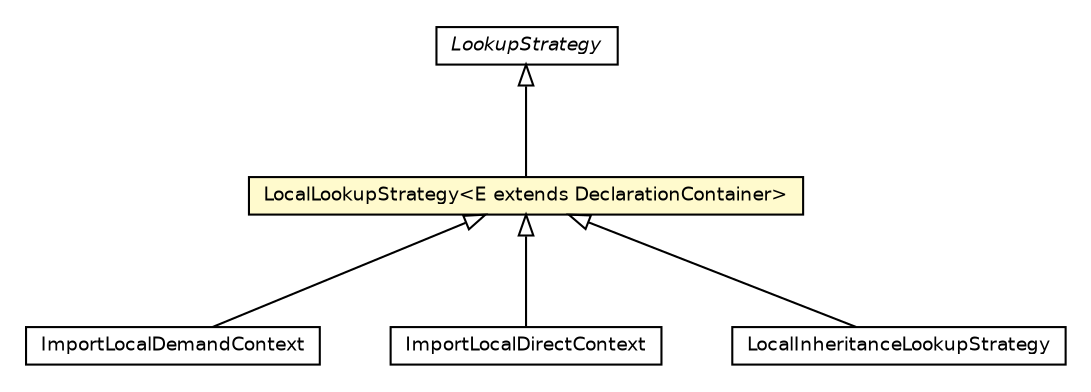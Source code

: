 #!/usr/local/bin/dot
#
# Class diagram 
# Generated by UMLGraph version 5.2 (http://www.umlgraph.org/)
#

digraph G {
	edge [fontname="Helvetica",fontsize=10,labelfontname="Helvetica",labelfontsize=10];
	node [fontname="Helvetica",fontsize=10,shape=plaintext];
	nodesep=0.25;
	ranksep=0.5;
	// chameleon.core.lookup.LookupStrategy
	c11568 [label=<<table title="chameleon.core.lookup.LookupStrategy" border="0" cellborder="1" cellspacing="0" cellpadding="2" port="p" href="./LookupStrategy.html">
		<tr><td><table border="0" cellspacing="0" cellpadding="1">
<tr><td align="center" balign="center"><font face="Helvetica-Oblique"> LookupStrategy </font></td></tr>
		</table></td></tr>
		</table>>, fontname="Helvetica", fontcolor="black", fontsize=9.0];
	// chameleon.core.lookup.LocalLookupStrategy<E extends chameleon.core.declaration.DeclarationContainer>
	c11570 [label=<<table title="chameleon.core.lookup.LocalLookupStrategy" border="0" cellborder="1" cellspacing="0" cellpadding="2" port="p" bgcolor="lemonChiffon" href="./LocalLookupStrategy.html">
		<tr><td><table border="0" cellspacing="0" cellpadding="1">
<tr><td align="center" balign="center"> LocalLookupStrategy&lt;E extends DeclarationContainer&gt; </td></tr>
		</table></td></tr>
		</table>>, fontname="Helvetica", fontcolor="black", fontsize=9.0];
	// chameleon.core.namespacepart.NamespacePart.ImportLocalDemandContext
	c11610 [label=<<table title="chameleon.core.namespacepart.NamespacePart.ImportLocalDemandContext" border="0" cellborder="1" cellspacing="0" cellpadding="2" port="p" href="../namespacepart/NamespacePart.ImportLocalDemandContext.html">
		<tr><td><table border="0" cellspacing="0" cellpadding="1">
<tr><td align="center" balign="center"> ImportLocalDemandContext </td></tr>
		</table></td></tr>
		</table>>, fontname="Helvetica", fontcolor="black", fontsize=9.0];
	// chameleon.core.namespacepart.NamespacePart.ImportLocalDirectContext
	c11611 [label=<<table title="chameleon.core.namespacepart.NamespacePart.ImportLocalDirectContext" border="0" cellborder="1" cellspacing="0" cellpadding="2" port="p" href="../namespacepart/NamespacePart.ImportLocalDirectContext.html">
		<tr><td><table border="0" cellspacing="0" cellpadding="1">
<tr><td align="center" balign="center"> ImportLocalDirectContext </td></tr>
		</table></td></tr>
		</table>>, fontname="Helvetica", fontcolor="black", fontsize=9.0];
	// chameleon.core.type.Type.LocalInheritanceLookupStrategy
	c11654 [label=<<table title="chameleon.core.type.Type.LocalInheritanceLookupStrategy" border="0" cellborder="1" cellspacing="0" cellpadding="2" port="p" href="../type/Type.LocalInheritanceLookupStrategy.html">
		<tr><td><table border="0" cellspacing="0" cellpadding="1">
<tr><td align="center" balign="center"> LocalInheritanceLookupStrategy </td></tr>
		</table></td></tr>
		</table>>, fontname="Helvetica", fontcolor="black", fontsize=9.0];
	//chameleon.core.lookup.LocalLookupStrategy<E extends chameleon.core.declaration.DeclarationContainer> extends chameleon.core.lookup.LookupStrategy
	c11568:p -> c11570:p [dir=back,arrowtail=empty];
	//chameleon.core.namespacepart.NamespacePart.ImportLocalDemandContext extends chameleon.core.lookup.LocalLookupStrategy<chameleon.core.namespacepart.NamespacePart>
	c11570:p -> c11610:p [dir=back,arrowtail=empty];
	//chameleon.core.namespacepart.NamespacePart.ImportLocalDirectContext extends chameleon.core.lookup.LocalLookupStrategy<chameleon.core.namespacepart.NamespacePart>
	c11570:p -> c11611:p [dir=back,arrowtail=empty];
	//chameleon.core.type.Type.LocalInheritanceLookupStrategy extends chameleon.core.lookup.LocalLookupStrategy<chameleon.core.type.Type>
	c11570:p -> c11654:p [dir=back,arrowtail=empty];
}

